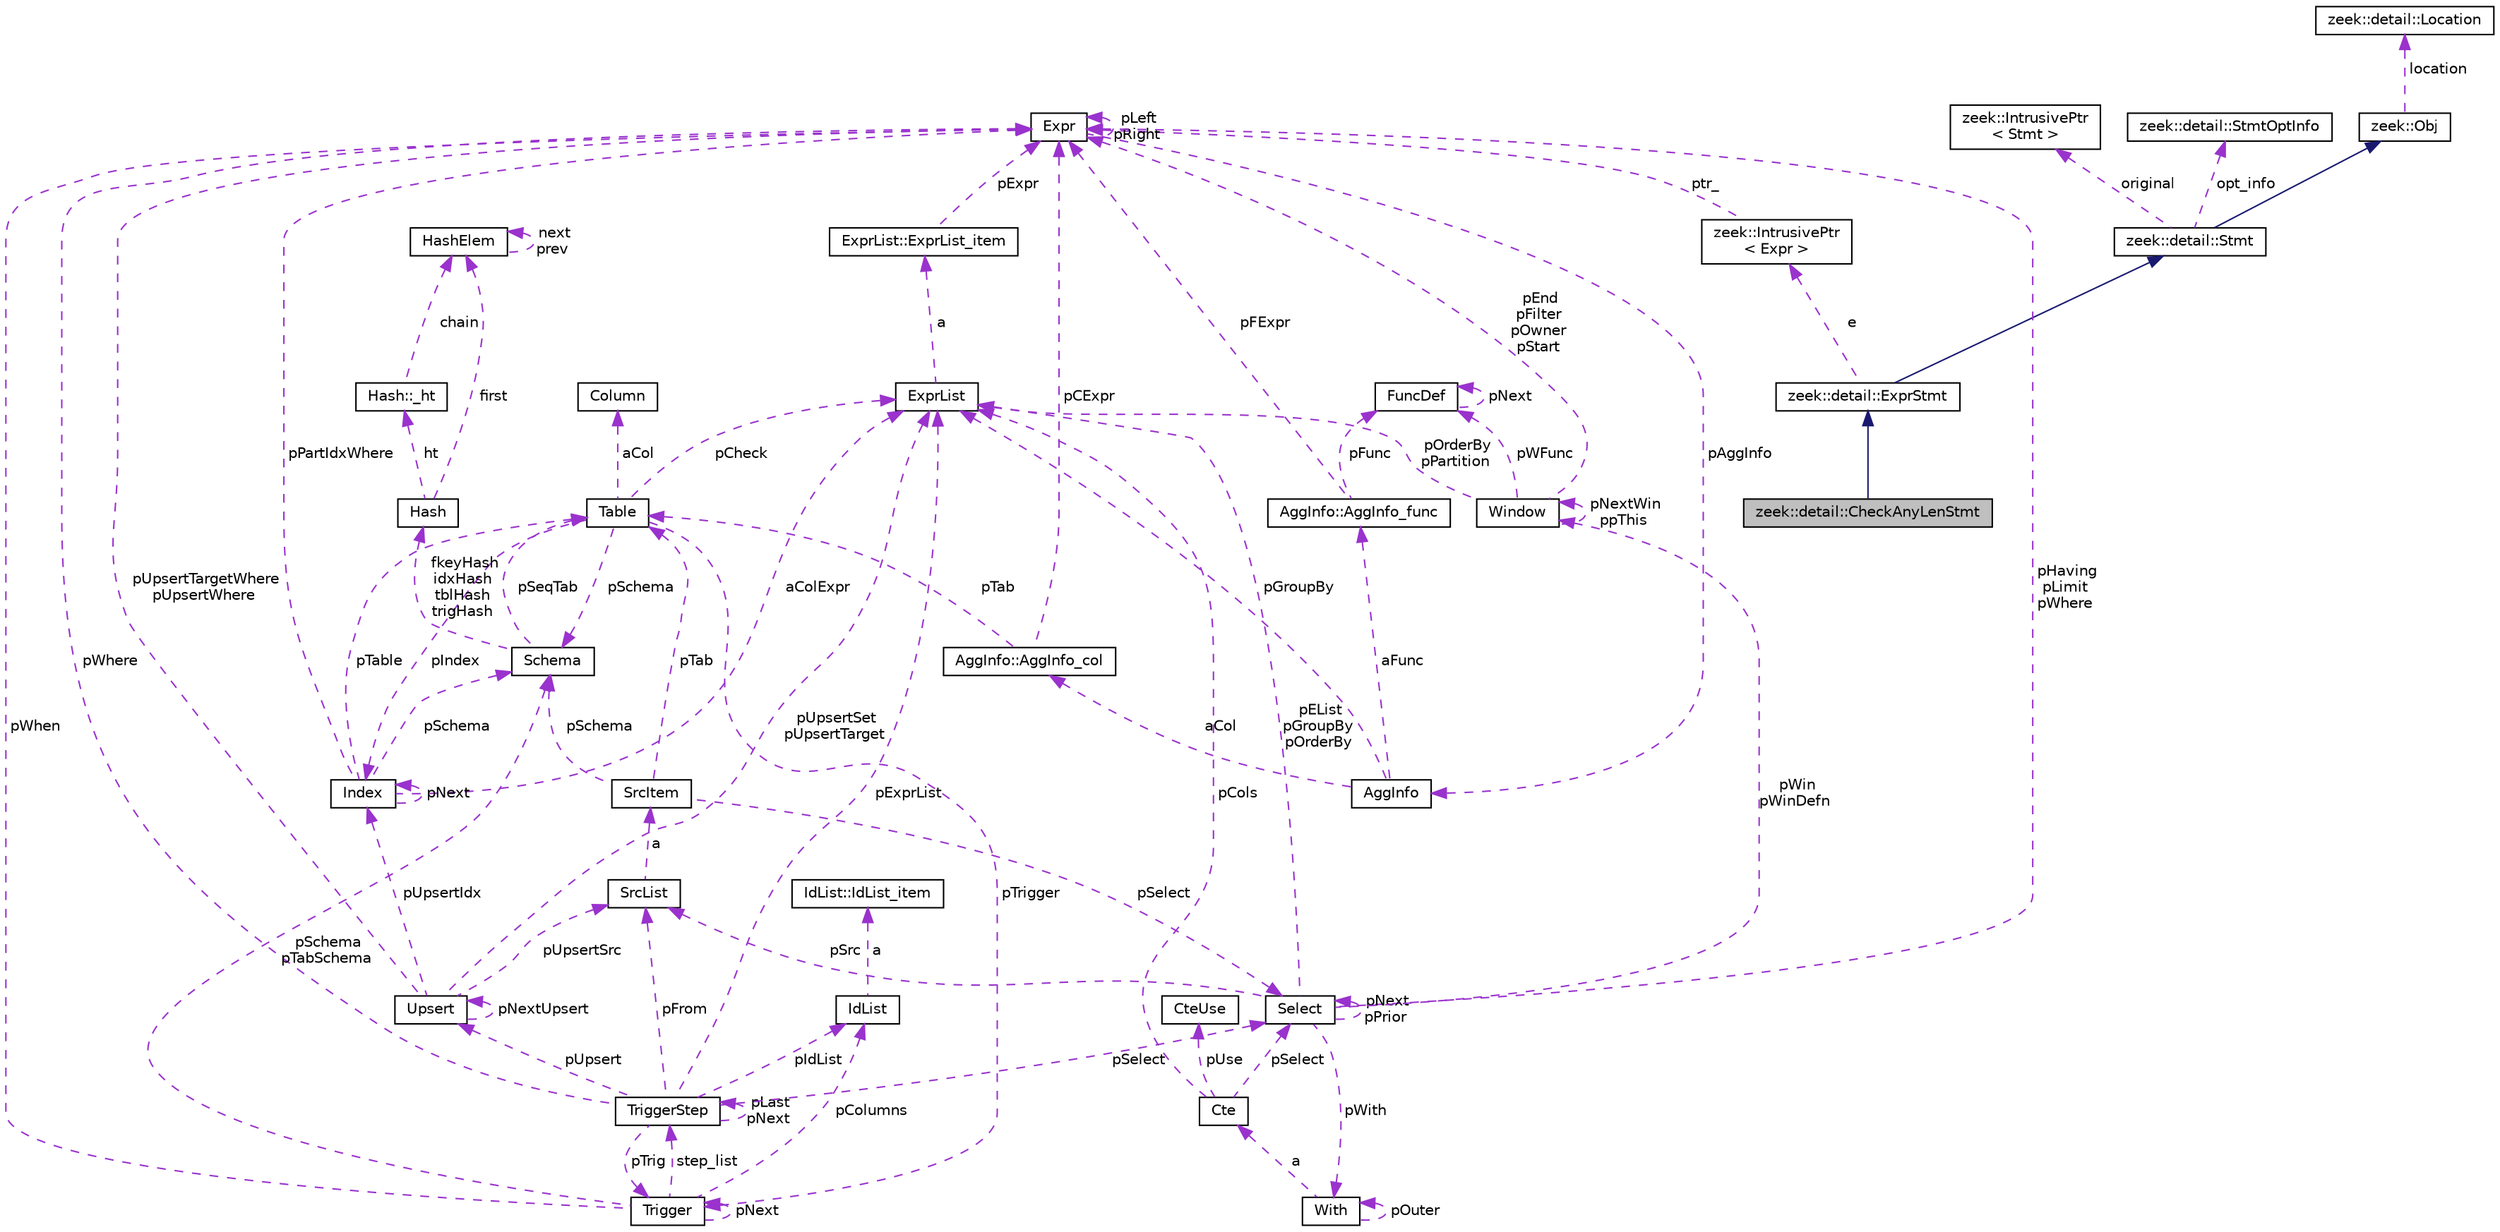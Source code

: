 digraph "zeek::detail::CheckAnyLenStmt"
{
 // LATEX_PDF_SIZE
  edge [fontname="Helvetica",fontsize="10",labelfontname="Helvetica",labelfontsize="10"];
  node [fontname="Helvetica",fontsize="10",shape=record];
  Node1 [label="zeek::detail::CheckAnyLenStmt",height=0.2,width=0.4,color="black", fillcolor="grey75", style="filled", fontcolor="black",tooltip=" "];
  Node2 -> Node1 [dir="back",color="midnightblue",fontsize="10",style="solid",fontname="Helvetica"];
  Node2 [label="zeek::detail::ExprStmt",height=0.2,width=0.4,color="black", fillcolor="white", style="filled",URL="$d6/df8/classzeek_1_1detail_1_1ExprStmt.html",tooltip=" "];
  Node3 -> Node2 [dir="back",color="midnightblue",fontsize="10",style="solid",fontname="Helvetica"];
  Node3 [label="zeek::detail::Stmt",height=0.2,width=0.4,color="black", fillcolor="white", style="filled",URL="$d2/df8/classzeek_1_1detail_1_1Stmt.html",tooltip=" "];
  Node4 -> Node3 [dir="back",color="midnightblue",fontsize="10",style="solid",fontname="Helvetica"];
  Node4 [label="zeek::Obj",height=0.2,width=0.4,color="black", fillcolor="white", style="filled",URL="$dd/df1/classzeek_1_1Obj.html",tooltip=" "];
  Node5 -> Node4 [dir="back",color="darkorchid3",fontsize="10",style="dashed",label=" location" ,fontname="Helvetica"];
  Node5 [label="zeek::detail::Location",height=0.2,width=0.4,color="black", fillcolor="white", style="filled",URL="$d5/d1d/classzeek_1_1detail_1_1Location.html",tooltip=" "];
  Node6 -> Node3 [dir="back",color="darkorchid3",fontsize="10",style="dashed",label=" original" ,fontname="Helvetica"];
  Node6 [label="zeek::IntrusivePtr\l\< Stmt \>",height=0.2,width=0.4,color="black", fillcolor="white", style="filled",URL="$d6/dba/classzeek_1_1IntrusivePtr.html",tooltip=" "];
  Node7 -> Node3 [dir="back",color="darkorchid3",fontsize="10",style="dashed",label=" opt_info" ,fontname="Helvetica"];
  Node7 [label="zeek::detail::StmtOptInfo",height=0.2,width=0.4,color="black", fillcolor="white", style="filled",URL="$d2/d12/namespacezeek_1_1detail.html#dd/dee/classzeek_1_1detail_1_1StmtOptInfo",tooltip=" "];
  Node8 -> Node2 [dir="back",color="darkorchid3",fontsize="10",style="dashed",label=" e" ,fontname="Helvetica"];
  Node8 [label="zeek::IntrusivePtr\l\< Expr \>",height=0.2,width=0.4,color="black", fillcolor="white", style="filled",URL="$d6/dba/classzeek_1_1IntrusivePtr.html",tooltip=" "];
  Node9 -> Node8 [dir="back",color="darkorchid3",fontsize="10",style="dashed",label=" ptr_" ,fontname="Helvetica"];
  Node9 [label="Expr",height=0.2,width=0.4,color="black", fillcolor="white", style="filled",URL="$db/d1b/sqlite3_8c.html#d4/dfb/structExpr",tooltip=" "];
  Node9 -> Node9 [dir="back",color="darkorchid3",fontsize="10",style="dashed",label=" pLeft\npRight" ,fontname="Helvetica"];
  Node10 -> Node9 [dir="back",color="darkorchid3",fontsize="10",style="dashed",label=" pAggInfo" ,fontname="Helvetica"];
  Node10 [label="AggInfo",height=0.2,width=0.4,color="black", fillcolor="white", style="filled",URL="$db/d1b/sqlite3_8c.html#d2/dc8/structAggInfo",tooltip=" "];
  Node11 -> Node10 [dir="back",color="darkorchid3",fontsize="10",style="dashed",label=" pGroupBy" ,fontname="Helvetica"];
  Node11 [label="ExprList",height=0.2,width=0.4,color="black", fillcolor="white", style="filled",URL="$db/d1b/sqlite3_8c.html#d5/d5c/structExprList",tooltip=" "];
  Node12 -> Node11 [dir="back",color="darkorchid3",fontsize="10",style="dashed",label=" a" ,fontname="Helvetica"];
  Node12 [label="ExprList::ExprList_item",height=0.2,width=0.4,color="black", fillcolor="white", style="filled",URL="$db/d1b/sqlite3_8c.html#d8/dae/structExprList_1_1ExprList__item",tooltip=" "];
  Node9 -> Node12 [dir="back",color="darkorchid3",fontsize="10",style="dashed",label=" pExpr" ,fontname="Helvetica"];
  Node13 -> Node10 [dir="back",color="darkorchid3",fontsize="10",style="dashed",label=" aCol" ,fontname="Helvetica"];
  Node13 [label="AggInfo::AggInfo_col",height=0.2,width=0.4,color="black", fillcolor="white", style="filled",URL="$db/d1b/sqlite3_8c.html#d6/d3a/structAggInfo_1_1AggInfo__col",tooltip=" "];
  Node14 -> Node13 [dir="back",color="darkorchid3",fontsize="10",style="dashed",label=" pTab" ,fontname="Helvetica"];
  Node14 [label="Table",height=0.2,width=0.4,color="black", fillcolor="white", style="filled",URL="$db/d1b/sqlite3_8c.html#dc/dcb/structTable",tooltip=" "];
  Node15 -> Node14 [dir="back",color="darkorchid3",fontsize="10",style="dashed",label=" aCol" ,fontname="Helvetica"];
  Node15 [label="Column",height=0.2,width=0.4,color="black", fillcolor="white", style="filled",URL="$db/d1b/sqlite3_8c.html#dc/dc1/structColumn",tooltip=" "];
  Node16 -> Node14 [dir="back",color="darkorchid3",fontsize="10",style="dashed",label=" pIndex" ,fontname="Helvetica"];
  Node16 [label="Index",height=0.2,width=0.4,color="black", fillcolor="white", style="filled",URL="$db/d1b/sqlite3_8c.html#df/d86/structIndex",tooltip=" "];
  Node14 -> Node16 [dir="back",color="darkorchid3",fontsize="10",style="dashed",label=" pTable" ,fontname="Helvetica"];
  Node16 -> Node16 [dir="back",color="darkorchid3",fontsize="10",style="dashed",label=" pNext" ,fontname="Helvetica"];
  Node17 -> Node16 [dir="back",color="darkorchid3",fontsize="10",style="dashed",label=" pSchema" ,fontname="Helvetica"];
  Node17 [label="Schema",height=0.2,width=0.4,color="black", fillcolor="white", style="filled",URL="$db/d1b/sqlite3_8c.html#d8/db0/structSchema",tooltip=" "];
  Node18 -> Node17 [dir="back",color="darkorchid3",fontsize="10",style="dashed",label=" fkeyHash\nidxHash\ntblHash\ntrigHash" ,fontname="Helvetica"];
  Node18 [label="Hash",height=0.2,width=0.4,color="black", fillcolor="white", style="filled",URL="$db/d1b/sqlite3_8c.html#d1/dbe/structHash",tooltip=" "];
  Node19 -> Node18 [dir="back",color="darkorchid3",fontsize="10",style="dashed",label=" first" ,fontname="Helvetica"];
  Node19 [label="HashElem",height=0.2,width=0.4,color="black", fillcolor="white", style="filled",URL="$db/d1b/sqlite3_8c.html#da/d21/structHashElem",tooltip=" "];
  Node19 -> Node19 [dir="back",color="darkorchid3",fontsize="10",style="dashed",label=" next\nprev" ,fontname="Helvetica"];
  Node20 -> Node18 [dir="back",color="darkorchid3",fontsize="10",style="dashed",label=" ht" ,fontname="Helvetica"];
  Node20 [label="Hash::_ht",height=0.2,width=0.4,color="black", fillcolor="white", style="filled",URL="$db/d1b/sqlite3_8c.html#d7/d1f/structHash_1_1__ht",tooltip=" "];
  Node19 -> Node20 [dir="back",color="darkorchid3",fontsize="10",style="dashed",label=" chain" ,fontname="Helvetica"];
  Node14 -> Node17 [dir="back",color="darkorchid3",fontsize="10",style="dashed",label=" pSeqTab" ,fontname="Helvetica"];
  Node9 -> Node16 [dir="back",color="darkorchid3",fontsize="10",style="dashed",label=" pPartIdxWhere" ,fontname="Helvetica"];
  Node11 -> Node16 [dir="back",color="darkorchid3",fontsize="10",style="dashed",label=" aColExpr" ,fontname="Helvetica"];
  Node11 -> Node14 [dir="back",color="darkorchid3",fontsize="10",style="dashed",label=" pCheck" ,fontname="Helvetica"];
  Node21 -> Node14 [dir="back",color="darkorchid3",fontsize="10",style="dashed",label=" pTrigger" ,fontname="Helvetica"];
  Node21 [label="Trigger",height=0.2,width=0.4,color="black", fillcolor="white", style="filled",URL="$db/d1b/sqlite3_8c.html#dc/d15/structTrigger",tooltip=" "];
  Node9 -> Node21 [dir="back",color="darkorchid3",fontsize="10",style="dashed",label=" pWhen" ,fontname="Helvetica"];
  Node22 -> Node21 [dir="back",color="darkorchid3",fontsize="10",style="dashed",label=" pColumns" ,fontname="Helvetica"];
  Node22 [label="IdList",height=0.2,width=0.4,color="black", fillcolor="white", style="filled",URL="$db/d1b/sqlite3_8c.html#da/d69/structIdList",tooltip=" "];
  Node23 -> Node22 [dir="back",color="darkorchid3",fontsize="10",style="dashed",label=" a" ,fontname="Helvetica"];
  Node23 [label="IdList::IdList_item",height=0.2,width=0.4,color="black", fillcolor="white", style="filled",URL="$db/d1b/sqlite3_8c.html#d4/dc3/structIdList_1_1IdList__item",tooltip=" "];
  Node17 -> Node21 [dir="back",color="darkorchid3",fontsize="10",style="dashed",label=" pSchema\npTabSchema" ,fontname="Helvetica"];
  Node24 -> Node21 [dir="back",color="darkorchid3",fontsize="10",style="dashed",label=" step_list" ,fontname="Helvetica"];
  Node24 [label="TriggerStep",height=0.2,width=0.4,color="black", fillcolor="white", style="filled",URL="$db/d1b/sqlite3_8c.html#d5/da5/structTriggerStep",tooltip=" "];
  Node21 -> Node24 [dir="back",color="darkorchid3",fontsize="10",style="dashed",label=" pTrig" ,fontname="Helvetica"];
  Node25 -> Node24 [dir="back",color="darkorchid3",fontsize="10",style="dashed",label=" pSelect" ,fontname="Helvetica"];
  Node25 [label="Select",height=0.2,width=0.4,color="black", fillcolor="white", style="filled",URL="$db/d1b/sqlite3_8c.html#dd/d39/structSelect",tooltip=" "];
  Node11 -> Node25 [dir="back",color="darkorchid3",fontsize="10",style="dashed",label=" pEList\npGroupBy\npOrderBy" ,fontname="Helvetica"];
  Node26 -> Node25 [dir="back",color="darkorchid3",fontsize="10",style="dashed",label=" pSrc" ,fontname="Helvetica"];
  Node26 [label="SrcList",height=0.2,width=0.4,color="black", fillcolor="white", style="filled",URL="$db/d1b/sqlite3_8c.html#de/deb/structSrcList",tooltip=" "];
  Node27 -> Node26 [dir="back",color="darkorchid3",fontsize="10",style="dashed",label=" a" ,fontname="Helvetica"];
  Node27 [label="SrcItem",height=0.2,width=0.4,color="black", fillcolor="white", style="filled",URL="$db/d1b/sqlite3_8c.html#d0/d26/structSrcItem",tooltip=" "];
  Node17 -> Node27 [dir="back",color="darkorchid3",fontsize="10",style="dashed",label=" pSchema" ,fontname="Helvetica"];
  Node14 -> Node27 [dir="back",color="darkorchid3",fontsize="10",style="dashed",label=" pTab" ,fontname="Helvetica"];
  Node25 -> Node27 [dir="back",color="darkorchid3",fontsize="10",style="dashed",label=" pSelect" ,fontname="Helvetica"];
  Node9 -> Node25 [dir="back",color="darkorchid3",fontsize="10",style="dashed",label=" pHaving\npLimit\npWhere" ,fontname="Helvetica"];
  Node25 -> Node25 [dir="back",color="darkorchid3",fontsize="10",style="dashed",label=" pNext\npPrior" ,fontname="Helvetica"];
  Node28 -> Node25 [dir="back",color="darkorchid3",fontsize="10",style="dashed",label=" pWith" ,fontname="Helvetica"];
  Node28 [label="With",height=0.2,width=0.4,color="black", fillcolor="white", style="filled",URL="$db/d1b/sqlite3_8c.html#df/d70/structWith",tooltip=" "];
  Node28 -> Node28 [dir="back",color="darkorchid3",fontsize="10",style="dashed",label=" pOuter" ,fontname="Helvetica"];
  Node29 -> Node28 [dir="back",color="darkorchid3",fontsize="10",style="dashed",label=" a" ,fontname="Helvetica"];
  Node29 [label="Cte",height=0.2,width=0.4,color="black", fillcolor="white", style="filled",URL="$db/d1b/sqlite3_8c.html#da/dbd/structCte",tooltip=" "];
  Node11 -> Node29 [dir="back",color="darkorchid3",fontsize="10",style="dashed",label=" pCols" ,fontname="Helvetica"];
  Node25 -> Node29 [dir="back",color="darkorchid3",fontsize="10",style="dashed",label=" pSelect" ,fontname="Helvetica"];
  Node30 -> Node29 [dir="back",color="darkorchid3",fontsize="10",style="dashed",label=" pUse" ,fontname="Helvetica"];
  Node30 [label="CteUse",height=0.2,width=0.4,color="black", fillcolor="white", style="filled",URL="$db/d1b/sqlite3_8c.html#d1/d27/structCteUse",tooltip=" "];
  Node31 -> Node25 [dir="back",color="darkorchid3",fontsize="10",style="dashed",label=" pWin\npWinDefn" ,fontname="Helvetica"];
  Node31 [label="Window",height=0.2,width=0.4,color="black", fillcolor="white", style="filled",URL="$db/d1b/sqlite3_8c.html#d6/d08/structWindow",tooltip=" "];
  Node11 -> Node31 [dir="back",color="darkorchid3",fontsize="10",style="dashed",label=" pOrderBy\npPartition" ,fontname="Helvetica"];
  Node9 -> Node31 [dir="back",color="darkorchid3",fontsize="10",style="dashed",label=" pEnd\npFilter\npOwner\npStart" ,fontname="Helvetica"];
  Node31 -> Node31 [dir="back",color="darkorchid3",fontsize="10",style="dashed",label=" pNextWin\nppThis" ,fontname="Helvetica"];
  Node32 -> Node31 [dir="back",color="darkorchid3",fontsize="10",style="dashed",label=" pWFunc" ,fontname="Helvetica"];
  Node32 [label="FuncDef",height=0.2,width=0.4,color="black", fillcolor="white", style="filled",URL="$d1/d3a/structFuncDef.html",tooltip=" "];
  Node32 -> Node32 [dir="back",color="darkorchid3",fontsize="10",style="dashed",label=" pNext" ,fontname="Helvetica"];
  Node26 -> Node24 [dir="back",color="darkorchid3",fontsize="10",style="dashed",label=" pFrom" ,fontname="Helvetica"];
  Node9 -> Node24 [dir="back",color="darkorchid3",fontsize="10",style="dashed",label=" pWhere" ,fontname="Helvetica"];
  Node11 -> Node24 [dir="back",color="darkorchid3",fontsize="10",style="dashed",label=" pExprList" ,fontname="Helvetica"];
  Node22 -> Node24 [dir="back",color="darkorchid3",fontsize="10",style="dashed",label=" pIdList" ,fontname="Helvetica"];
  Node33 -> Node24 [dir="back",color="darkorchid3",fontsize="10",style="dashed",label=" pUpsert" ,fontname="Helvetica"];
  Node33 [label="Upsert",height=0.2,width=0.4,color="black", fillcolor="white", style="filled",URL="$db/d1b/sqlite3_8c.html#da/d8e/structUpsert",tooltip=" "];
  Node11 -> Node33 [dir="back",color="darkorchid3",fontsize="10",style="dashed",label=" pUpsertSet\npUpsertTarget" ,fontname="Helvetica"];
  Node9 -> Node33 [dir="back",color="darkorchid3",fontsize="10",style="dashed",label=" pUpsertTargetWhere\npUpsertWhere" ,fontname="Helvetica"];
  Node33 -> Node33 [dir="back",color="darkorchid3",fontsize="10",style="dashed",label=" pNextUpsert" ,fontname="Helvetica"];
  Node16 -> Node33 [dir="back",color="darkorchid3",fontsize="10",style="dashed",label=" pUpsertIdx" ,fontname="Helvetica"];
  Node26 -> Node33 [dir="back",color="darkorchid3",fontsize="10",style="dashed",label=" pUpsertSrc" ,fontname="Helvetica"];
  Node24 -> Node24 [dir="back",color="darkorchid3",fontsize="10",style="dashed",label=" pLast\npNext" ,fontname="Helvetica"];
  Node21 -> Node21 [dir="back",color="darkorchid3",fontsize="10",style="dashed",label=" pNext" ,fontname="Helvetica"];
  Node17 -> Node14 [dir="back",color="darkorchid3",fontsize="10",style="dashed",label=" pSchema" ,fontname="Helvetica"];
  Node9 -> Node13 [dir="back",color="darkorchid3",fontsize="10",style="dashed",label=" pCExpr" ,fontname="Helvetica"];
  Node34 -> Node10 [dir="back",color="darkorchid3",fontsize="10",style="dashed",label=" aFunc" ,fontname="Helvetica"];
  Node34 [label="AggInfo::AggInfo_func",height=0.2,width=0.4,color="black", fillcolor="white", style="filled",URL="$db/d1b/sqlite3_8c.html#d3/d2e/structAggInfo_1_1AggInfo__func",tooltip=" "];
  Node9 -> Node34 [dir="back",color="darkorchid3",fontsize="10",style="dashed",label=" pFExpr" ,fontname="Helvetica"];
  Node32 -> Node34 [dir="back",color="darkorchid3",fontsize="10",style="dashed",label=" pFunc" ,fontname="Helvetica"];
}

